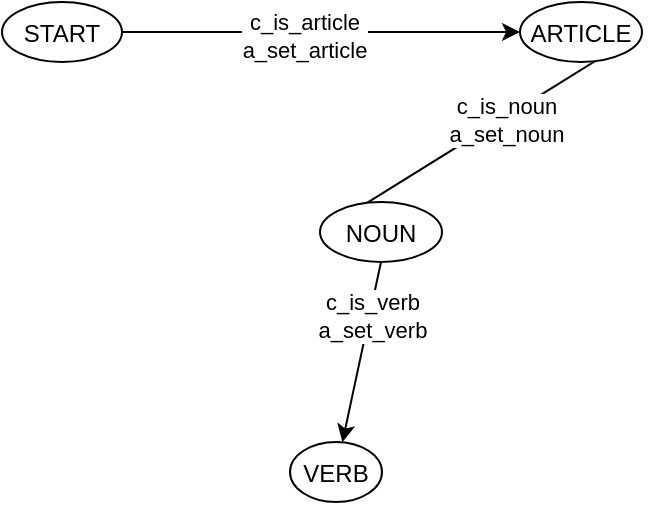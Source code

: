 <mxfile>
    <diagram id="04WT-nJnW8uakKqWDRTP" name="Page-1">
        <mxGraphModel dx="352" dy="599" grid="1" gridSize="10" guides="1" tooltips="1" connect="1" arrows="1" fold="1" page="1" pageScale="1" pageWidth="827" pageHeight="1169" math="0" shadow="0">
            <root>
                <mxCell id="0"/>
                <mxCell id="1" parent="0"/>
                <mxCell id="12" style="edgeStyle=none;html=1;exitX=1;exitY=0.5;exitDx=0;exitDy=0;entryX=0;entryY=0.5;entryDx=0;entryDy=0;" edge="1" parent="1" source="2" target="4">
                    <mxGeometry relative="1" as="geometry"/>
                </mxCell>
                <mxCell id="15" value="c_is_article&lt;br&gt;a_set_article" style="edgeLabel;html=1;align=center;verticalAlign=middle;resizable=0;points=[];" vertex="1" connectable="0" parent="12">
                    <mxGeometry x="0.298" y="-2" relative="1" as="geometry">
                        <mxPoint x="-38" as="offset"/>
                    </mxGeometry>
                </mxCell>
                <mxCell id="2" value="START" style="ellipse;" parent="1" vertex="1">
                    <mxGeometry x="240" y="140" width="60" height="30" as="geometry"/>
                </mxCell>
                <mxCell id="13" style="edgeStyle=none;html=1;exitX=1;exitY=0.5;exitDx=0;exitDy=0;entryX=0;entryY=0.5;entryDx=0;entryDy=0;" edge="1" parent="1" source="4" target="7">
                    <mxGeometry relative="1" as="geometry"/>
                </mxCell>
                <mxCell id="16" value="c_is_noun&lt;br&gt;a_set_noun" style="edgeLabel;html=1;align=center;verticalAlign=middle;resizable=0;points=[];" vertex="1" connectable="0" parent="13">
                    <mxGeometry x="-0.139" y="1" relative="1" as="geometry">
                        <mxPoint as="offset"/>
                    </mxGeometry>
                </mxCell>
                <mxCell id="4" value="ARTICLE" style="ellipse;" parent="1" vertex="1">
                    <mxGeometry x="499" y="140" width="61" height="30" as="geometry"/>
                </mxCell>
                <mxCell id="14" style="edgeStyle=none;html=1;exitX=0.5;exitY=1;exitDx=0;exitDy=0;" edge="1" parent="1" source="7" target="8">
                    <mxGeometry relative="1" as="geometry"/>
                </mxCell>
                <mxCell id="17" value="c_is_verb&lt;br&gt;a_set_verb" style="edgeLabel;html=1;align=center;verticalAlign=middle;resizable=0;points=[];" vertex="1" connectable="0" parent="14">
                    <mxGeometry x="-0.405" y="1" relative="1" as="geometry">
                        <mxPoint as="offset"/>
                    </mxGeometry>
                </mxCell>
                <mxCell id="7" value="NOUN" style="ellipse;" parent="1" vertex="1">
                    <mxGeometry x="399" y="240" width="61" height="30" as="geometry"/>
                </mxCell>
                <mxCell id="8" value="VERB" style="ellipse;" parent="1" vertex="1">
                    <mxGeometry x="384" y="360" width="46" height="30" as="geometry"/>
                </mxCell>
            </root>
        </mxGraphModel>
    </diagram>
</mxfile>